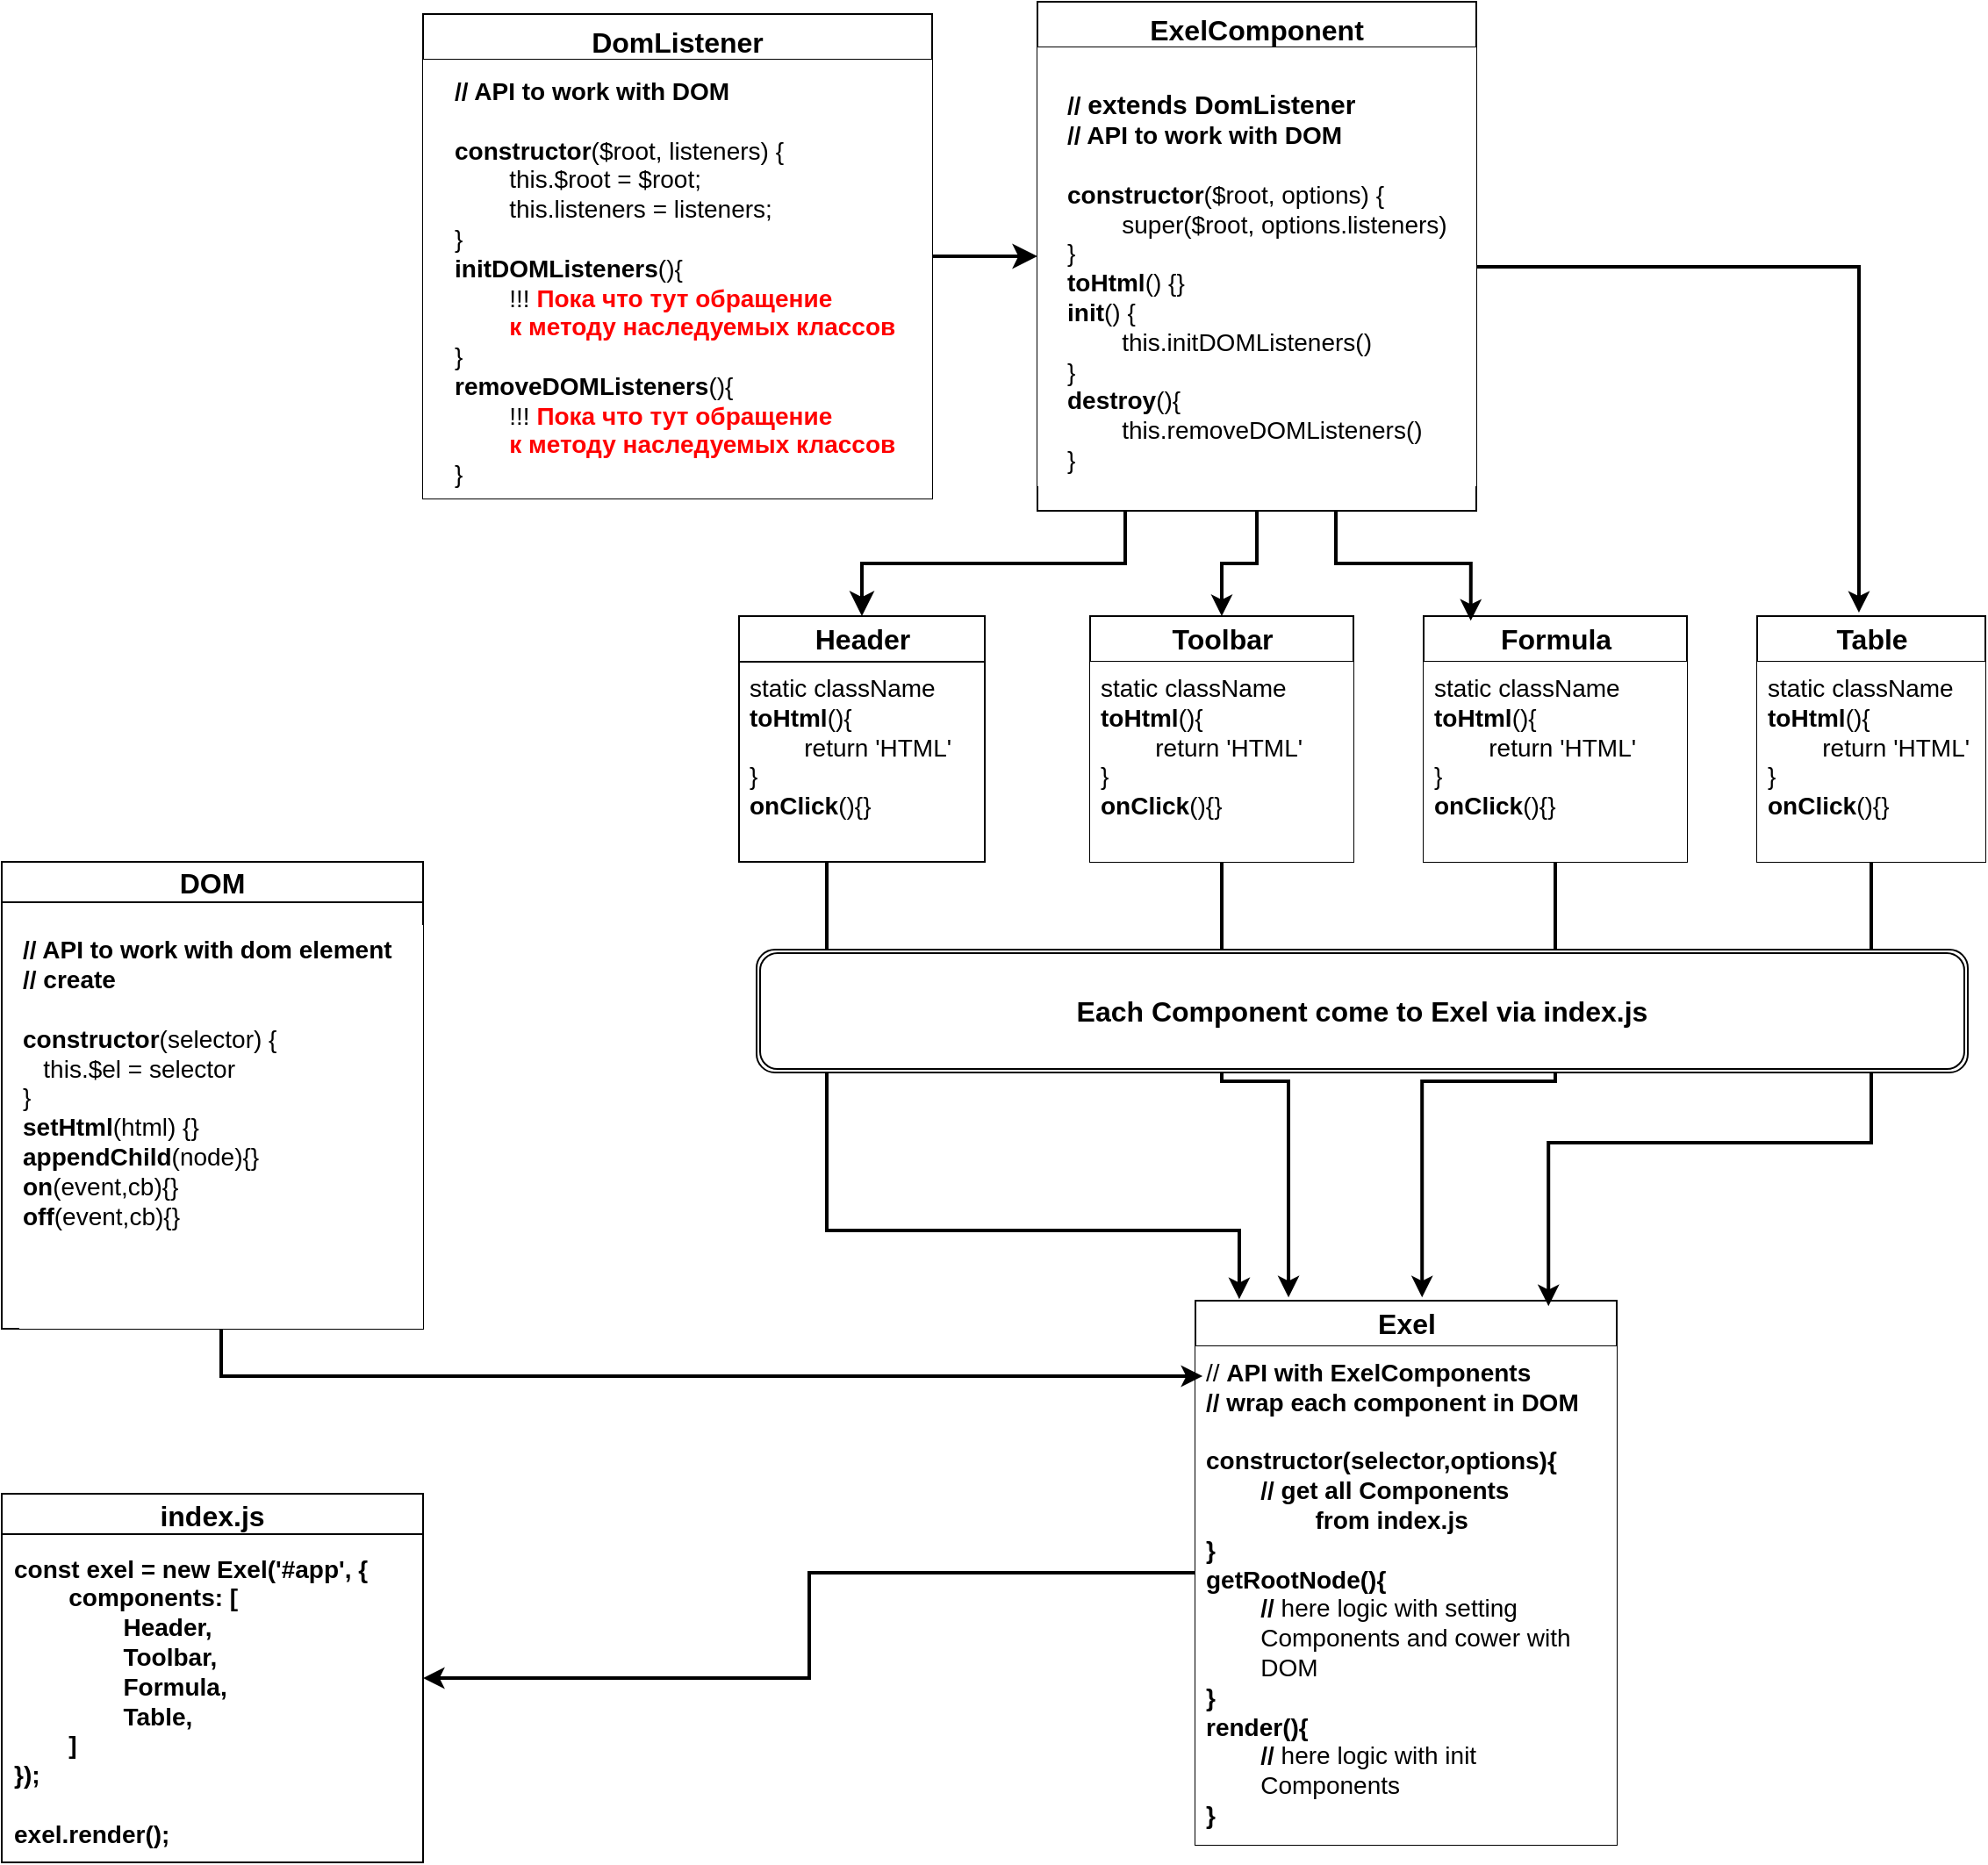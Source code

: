 <mxfile version="26.1.1">
  <diagram id="C5RBs43oDa-KdzZeNtuy" name="Page-1">
    <mxGraphModel dx="2049" dy="2223" grid="1" gridSize="10" guides="1" tooltips="1" connect="1" arrows="1" fold="1" page="1" pageScale="1" pageWidth="827" pageHeight="1169" math="0" shadow="0">
      <root>
        <mxCell id="WIyWlLk6GJQsqaUBKTNV-0" />
        <mxCell id="WIyWlLk6GJQsqaUBKTNV-1" parent="WIyWlLk6GJQsqaUBKTNV-0" />
        <mxCell id="zkfFHV4jXpPFQw0GAbJ--0" value="DomListener" style="swimlane;fontStyle=1;align=center;verticalAlign=top;childLayout=stackLayout;horizontal=1;startSize=26;horizontalStack=0;resizeParent=1;resizeLast=0;collapsible=1;marginBottom=0;rounded=0;shadow=0;strokeWidth=1;fontSize=16;spacingTop=0;" parent="WIyWlLk6GJQsqaUBKTNV-1" vertex="1">
          <mxGeometry x="250" y="-233" width="290" height="276" as="geometry">
            <mxRectangle x="230" y="140" width="160" height="26" as="alternateBounds" />
          </mxGeometry>
        </mxCell>
        <mxCell id="dxaMs_Pjyfe4Iu19pI3l-0" value="&lt;div style=&quot;font-size: 14px;&quot;&gt;&lt;b&gt;// API to work with DOM&lt;/b&gt;&lt;/div&gt;&lt;div style=&quot;font-size: 14px;&quot;&gt;&lt;b&gt;&lt;br&gt;&lt;/b&gt;&lt;/div&gt;&lt;b style=&quot;font-size: 14px;&quot;&gt;constructor&lt;/b&gt;&lt;span style=&quot;font-size: 14px;&quot;&gt;($root, listeners) {&lt;/span&gt;&lt;div style=&quot;font-size: 14px;&quot;&gt;&lt;span style=&quot;white-space: pre;&quot;&gt;&#x9;&lt;/span&gt;this.$root =&amp;nbsp;&lt;span style=&quot;background-color: transparent; color: light-dark(rgb(0, 0, 0), rgb(255, 255, 255));&quot;&gt;$root;&lt;/span&gt;&lt;/div&gt;&lt;div style=&quot;font-size: 14px;&quot;&gt;&lt;span style=&quot;background-color: transparent; color: light-dark(rgb(0, 0, 0), rgb(255, 255, 255));&quot;&gt;&lt;span style=&quot;white-space: pre;&quot;&gt;&#x9;&lt;/span&gt;this.listeners =&amp;nbsp;&lt;/span&gt;&lt;span style=&quot;background-color: transparent; color: light-dark(rgb(0, 0, 0), rgb(255, 255, 255));&quot;&gt;listeners;&lt;/span&gt;&lt;span style=&quot;background-color: transparent; color: light-dark(rgb(0, 0, 0), rgb(255, 255, 255));&quot;&gt;&lt;br&gt;&lt;/span&gt;&lt;/div&gt;&lt;div style=&quot;font-size: 14px;&quot;&gt;&lt;span style=&quot;background-color: transparent; color: light-dark(rgb(0, 0, 0), rgb(255, 255, 255));&quot;&gt;}&lt;/span&gt;&lt;/div&gt;&lt;div style=&quot;font-size: 14px;&quot;&gt;&lt;span style=&quot;background-color: transparent; color: light-dark(rgb(0, 0, 0), rgb(255, 255, 255));&quot;&gt;&lt;b&gt;initDOMListeners&lt;/b&gt;(){&lt;/span&gt;&lt;/div&gt;&lt;div style=&quot;font-size: 14px;&quot;&gt;&lt;span style=&quot;background-color: transparent; color: light-dark(rgb(0, 0, 0), rgb(255, 255, 255));&quot;&gt;&lt;span style=&quot;white-space: pre;&quot;&gt;&#x9;&lt;/span&gt;!!! &lt;/span&gt;&lt;b&gt;&lt;font style=&quot;color: rgb(255, 0, 0);&quot;&gt;&lt;span style=&quot;background-color: transparent;&quot;&gt;&lt;font&gt;Пока что тут обращение&lt;/font&gt;&lt;/span&gt;&lt;span style=&quot;background-color: transparent;&quot;&gt;&lt;br&gt;&lt;/span&gt;&lt;/font&gt;&lt;/b&gt;&lt;/div&gt;&lt;div style=&quot;font-size: 14px;&quot;&gt;&lt;span style=&quot;background-color: transparent;&quot;&gt;&lt;font style=&quot;color: rgb(255, 0, 0);&quot;&gt;&lt;b style=&quot;&quot;&gt;&lt;span style=&quot;white-space: pre;&quot;&gt;&#x9;&lt;/span&gt;к методу наследуемых классов&lt;/b&gt;&lt;/font&gt;&lt;/span&gt;&lt;/div&gt;&lt;div style=&quot;font-size: 14px;&quot;&gt;&lt;span style=&quot;background-color: transparent; color: light-dark(rgb(0, 0, 0), rgb(255, 255, 255));&quot;&gt;}&lt;/span&gt;&lt;/div&gt;&lt;div style=&quot;font-size: 14px;&quot;&gt;&lt;span style=&quot;background-color: transparent; color: light-dark(rgb(0, 0, 0), rgb(255, 255, 255));&quot;&gt;&lt;b&gt;removeDOMListeners&lt;/b&gt;(){&lt;/span&gt;&lt;/div&gt;&lt;div style=&quot;font-size: 14px;&quot;&gt;&lt;div&gt;&lt;span style=&quot;background-color: transparent; color: light-dark(rgb(0, 0, 0), rgb(255, 255, 255));&quot;&gt;&lt;span style=&quot;white-space: pre;&quot;&gt;&#x9;&lt;/span&gt;!!!&amp;nbsp;&lt;/span&gt;&lt;b&gt;&lt;font style=&quot;color: rgb(255, 0, 0);&quot;&gt;&lt;span style=&quot;background-color: transparent;&quot;&gt;Пока что тут обращение&lt;/span&gt;&lt;span style=&quot;background-color: transparent;&quot;&gt;&lt;br&gt;&lt;/span&gt;&lt;/font&gt;&lt;/b&gt;&lt;/div&gt;&lt;div&gt;&lt;span style=&quot;background-color: transparent;&quot;&gt;&lt;font style=&quot;color: rgb(255, 0, 0);&quot;&gt;&lt;b&gt;&lt;span style=&quot;white-space-collapse: preserve;&quot;&gt;&#x9;&lt;/span&gt;к методу наследуемых классов&lt;/b&gt;&lt;/font&gt;&lt;/span&gt;&lt;/div&gt;&lt;/div&gt;&lt;div style=&quot;font-size: 14px;&quot;&gt;&lt;span style=&quot;background-color: transparent; color: light-dark(rgb(0, 0, 0), rgb(255, 255, 255));&quot;&gt;}&lt;/span&gt;&lt;/div&gt;" style="text;html=1;align=left;verticalAlign=middle;resizable=0;points=[];autosize=1;strokeColor=none;fillColor=default;spacingTop=4;spacingLeft=16;" vertex="1" parent="zkfFHV4jXpPFQw0GAbJ--0">
          <mxGeometry y="26" width="290" height="250" as="geometry" />
        </mxCell>
        <mxCell id="zkfFHV4jXpPFQw0GAbJ--17" value="ExelComponent" style="swimlane;fontStyle=1;align=center;verticalAlign=top;childLayout=stackLayout;horizontal=1;startSize=26;horizontalStack=0;resizeParent=1;resizeLast=0;collapsible=1;marginBottom=0;rounded=0;shadow=0;strokeWidth=1;fontSize=16;strokeColor=default;glass=0;labelBackgroundColor=none;labelBorderColor=none;gradientColor=none;" parent="WIyWlLk6GJQsqaUBKTNV-1" vertex="1">
          <mxGeometry x="600" y="-240" width="250" height="290" as="geometry">
            <mxRectangle x="550" y="140" width="160" height="26" as="alternateBounds" />
          </mxGeometry>
        </mxCell>
        <mxCell id="dxaMs_Pjyfe4Iu19pI3l-5" value="&lt;div style=&quot;font-size: 14px;&quot;&gt;&lt;b&gt;&lt;br&gt;&lt;/b&gt;&lt;/div&gt;&lt;div style=&quot;font-size: 14px;&quot;&gt;&lt;b&gt;//&amp;nbsp;&lt;/b&gt;&lt;span style=&quot;font-size: 15px; font-weight: 700; background-color: transparent; color: light-dark(rgb(0, 0, 0), rgb(255, 255, 255));&quot;&gt;extends DomListener&lt;/span&gt;&lt;/div&gt;&lt;div style=&quot;font-size: 14px;&quot;&gt;&lt;b&gt;// API to work with DOM&lt;/b&gt;&lt;/div&gt;&lt;div style=&quot;font-size: 14px;&quot;&gt;&lt;b&gt;&lt;br&gt;&lt;/b&gt;&lt;/div&gt;&lt;b style=&quot;font-size: 14px;&quot;&gt;constructor&lt;/b&gt;&lt;span style=&quot;font-size: 14px;&quot;&gt;($root, options) {&lt;/span&gt;&lt;div style=&quot;font-size: 14px;&quot;&gt;&lt;span style=&quot;white-space-collapse: preserve;&quot;&gt;&#x9;&lt;/span&gt;super($root, options.listeners)&lt;/div&gt;&lt;div style=&quot;font-size: 14px;&quot;&gt;&lt;span style=&quot;background-color: transparent; color: light-dark(rgb(0, 0, 0), rgb(255, 255, 255));&quot;&gt;}&lt;/span&gt;&lt;/div&gt;&lt;div style=&quot;font-size: 14px;&quot;&gt;&lt;span style=&quot;background-color: transparent; color: light-dark(rgb(0, 0, 0), rgb(255, 255, 255));&quot;&gt;&lt;b&gt;toHtml&lt;/b&gt;() {}&lt;/span&gt;&lt;/div&gt;&lt;div style=&quot;font-size: 14px;&quot;&gt;&lt;span style=&quot;background-color: transparent; color: light-dark(rgb(0, 0, 0), rgb(255, 255, 255));&quot;&gt;&lt;b&gt;init&lt;/b&gt;() {&lt;/span&gt;&lt;/div&gt;&lt;div style=&quot;font-size: 14px;&quot;&gt;&lt;span style=&quot;background-color: transparent; color: light-dark(rgb(0, 0, 0), rgb(255, 255, 255));&quot;&gt;&lt;span style=&quot;white-space: pre;&quot;&gt;&#x9;&lt;/span&gt;this.initDOMListeners()&lt;br&gt;&lt;/span&gt;&lt;/div&gt;&lt;div style=&quot;font-size: 14px;&quot;&gt;&lt;span style=&quot;background-color: transparent; color: light-dark(rgb(0, 0, 0), rgb(255, 255, 255));&quot;&gt;}&lt;/span&gt;&lt;/div&gt;&lt;div style=&quot;font-size: 14px;&quot;&gt;&lt;span style=&quot;background-color: transparent; color: light-dark(rgb(0, 0, 0), rgb(255, 255, 255));&quot;&gt;&lt;b&gt;destroy&lt;/b&gt;(){&lt;/span&gt;&lt;/div&gt;&lt;div style=&quot;font-size: 14px;&quot;&gt;&lt;span style=&quot;background-color: transparent; color: light-dark(rgb(0, 0, 0), rgb(255, 255, 255));&quot;&gt;&lt;span style=&quot;white-space: pre;&quot;&gt;&#x9;&lt;/span&gt;this.removeDOMListeners()&lt;br&gt;&lt;/span&gt;&lt;/div&gt;&lt;div style=&quot;font-size: 14px;&quot;&gt;&lt;span style=&quot;background-color: transparent; color: light-dark(rgb(0, 0, 0), rgb(255, 255, 255));&quot;&gt;}&lt;/span&gt;&lt;/div&gt;" style="text;html=1;align=left;verticalAlign=middle;resizable=0;points=[];autosize=1;strokeColor=none;fillColor=default;spacingLeft=15;" vertex="1" parent="zkfFHV4jXpPFQw0GAbJ--17">
          <mxGeometry y="26" width="250" height="250" as="geometry" />
        </mxCell>
        <mxCell id="P5tuONgcbiqox-lnXHKe-1" value="&lt;font style=&quot;font-size: 16px;&quot;&gt;DOM&lt;/font&gt;" style="swimlane;whiteSpace=wrap;html=1;gradientColor=none;" parent="WIyWlLk6GJQsqaUBKTNV-1" vertex="1">
          <mxGeometry x="10" y="250" width="240" height="266" as="geometry" />
        </mxCell>
        <mxCell id="P5tuONgcbiqox-lnXHKe-3" value="&lt;div&gt;&lt;b&gt;// API to work with dom element&lt;/b&gt;&lt;/div&gt;&lt;div&gt;&lt;b&gt;// create&amp;nbsp;&lt;/b&gt;&lt;/div&gt;&lt;div&gt;&lt;b&gt;&lt;br&gt;&lt;/b&gt;&lt;/div&gt;&lt;b&gt;constructor&lt;/b&gt;(selector) {&lt;div&gt;&amp;nbsp; &amp;nbsp;this.$el = selector&lt;/div&gt;&lt;div&gt;&lt;span style=&quot;background-color: transparent; color: light-dark(rgb(0, 0, 0), rgb(255, 255, 255));&quot;&gt;}&lt;/span&gt;&lt;/div&gt;&lt;div&gt;&lt;span style=&quot;background-color: transparent; color: light-dark(rgb(0, 0, 0), rgb(255, 255, 255));&quot;&gt;&lt;b&gt;setHtml&lt;/b&gt;(html) {&lt;/span&gt;&lt;span style=&quot;background-color: transparent; color: light-dark(rgb(0, 0, 0), rgb(255, 255, 255));&quot;&gt;}&lt;/span&gt;&lt;/div&gt;&lt;div&gt;&lt;span style=&quot;background-color: transparent; color: light-dark(rgb(0, 0, 0), rgb(255, 255, 255));&quot;&gt;&lt;b&gt;appendChild&lt;/b&gt;(node){}&lt;/span&gt;&lt;/div&gt;&lt;div&gt;&lt;span style=&quot;background-color: transparent; color: light-dark(rgb(0, 0, 0), rgb(255, 255, 255));&quot;&gt;&lt;b&gt;on&lt;/b&gt;(event,cb){}&lt;/span&gt;&lt;/div&gt;&lt;div&gt;&lt;span style=&quot;background-color: transparent; color: light-dark(rgb(0, 0, 0), rgb(255, 255, 255));&quot;&gt;&lt;b&gt;off&lt;/b&gt;(event,cb){}&lt;/span&gt;&lt;/div&gt;&lt;div&gt;&lt;span style=&quot;background-color: transparent; color: light-dark(rgb(0, 0, 0), rgb(255, 255, 255));&quot;&gt;&lt;br&gt;&lt;/span&gt;&lt;/div&gt;&lt;div&gt;&lt;br&gt;&lt;/div&gt;&lt;div&gt;&lt;br&gt;&lt;/div&gt;" style="text;html=1;align=left;verticalAlign=middle;resizable=0;points=[];autosize=1;strokeColor=none;fillColor=default;fontSize=14;" parent="P5tuONgcbiqox-lnXHKe-1" vertex="1">
          <mxGeometry x="10" y="36" width="230" height="230" as="geometry" />
        </mxCell>
        <mxCell id="dxaMs_Pjyfe4Iu19pI3l-1" value="" style="edgeStyle=elbowEdgeStyle;elbow=horizontal;endArrow=classic;html=1;curved=0;rounded=0;endSize=8;startSize=8;strokeWidth=2;" edge="1" parent="WIyWlLk6GJQsqaUBKTNV-1" source="zkfFHV4jXpPFQw0GAbJ--0" target="zkfFHV4jXpPFQw0GAbJ--17">
          <mxGeometry width="50" height="50" relative="1" as="geometry">
            <mxPoint x="390" y="410" as="sourcePoint" />
            <mxPoint x="530" y="230" as="targetPoint" />
          </mxGeometry>
        </mxCell>
        <mxCell id="dxaMs_Pjyfe4Iu19pI3l-18" style="edgeStyle=orthogonalEdgeStyle;rounded=0;orthogonalLoop=1;jettySize=auto;html=1;strokeWidth=2;" edge="1" parent="WIyWlLk6GJQsqaUBKTNV-1" source="dxaMs_Pjyfe4Iu19pI3l-7" target="dxaMs_Pjyfe4Iu19pI3l-13">
          <mxGeometry relative="1" as="geometry" />
        </mxCell>
        <mxCell id="dxaMs_Pjyfe4Iu19pI3l-7" value="&lt;b&gt;&lt;font style=&quot;font-size: 16px;&quot;&gt;Exel&lt;/font&gt;&lt;/b&gt;" style="swimlane;fontStyle=0;childLayout=stackLayout;horizontal=1;startSize=26;fillColor=none;horizontalStack=0;resizeParent=1;resizeParentMax=0;resizeLast=0;collapsible=1;marginBottom=0;html=1;" vertex="1" parent="WIyWlLk6GJQsqaUBKTNV-1">
          <mxGeometry x="690" y="500" width="240" height="310" as="geometry" />
        </mxCell>
        <mxCell id="dxaMs_Pjyfe4Iu19pI3l-8" value="&lt;font style=&quot;font-size: 14px;&quot;&gt;// &lt;b&gt;API with ExelComponents&lt;/b&gt;&lt;/font&gt;&lt;div&gt;&lt;font style=&quot;font-size: 14px;&quot;&gt;&lt;b&gt;// wrap each component in DOM&lt;/b&gt;&lt;/font&gt;&lt;/div&gt;&lt;div&gt;&lt;font style=&quot;font-size: 14px;&quot;&gt;&lt;b&gt;&lt;br&gt;&lt;/b&gt;&lt;/font&gt;&lt;/div&gt;&lt;div&gt;&lt;font style=&quot;font-size: 14px;&quot;&gt;&lt;b&gt;constructor(selector,options){&lt;/b&gt;&lt;/font&gt;&lt;/div&gt;&lt;div&gt;&lt;font style=&quot;font-size: 14px;&quot;&gt;&lt;b&gt;&lt;span style=&quot;white-space: pre;&quot;&gt;&#x9;&lt;/span&gt;// get all Components &lt;span style=&quot;white-space: pre;&quot;&gt;&#x9;&lt;/span&gt;&lt;span style=&quot;white-space: pre;&quot;&gt;&#x9;&lt;/span&gt;from&amp;nbsp;index.js&lt;br&gt;&lt;/b&gt;&lt;/font&gt;&lt;/div&gt;&lt;div&gt;&lt;font style=&quot;font-size: 14px;&quot;&gt;&lt;b&gt;}&lt;/b&gt;&lt;/font&gt;&lt;/div&gt;&lt;div&gt;&lt;font style=&quot;font-size: 14px;&quot;&gt;&lt;b&gt;getRootNode(){&lt;/b&gt;&lt;/font&gt;&lt;/div&gt;&lt;div&gt;&lt;font style=&quot;font-size: 14px;&quot;&gt;&lt;b&gt;&lt;span style=&quot;white-space: pre;&quot;&gt;&#x9;&lt;/span&gt;// &lt;/b&gt;here logic with setting &lt;span style=&quot;white-space: pre;&quot;&gt;&#x9;&lt;/span&gt;Components and cower with &lt;span style=&quot;white-space: pre;&quot;&gt;&#x9;&lt;/span&gt;DOM&lt;br&gt;&lt;/font&gt;&lt;/div&gt;&lt;div&gt;&lt;font style=&quot;font-size: 14px;&quot;&gt;&lt;b&gt;}&lt;/b&gt;&lt;/font&gt;&lt;/div&gt;&lt;div&gt;&lt;font style=&quot;font-size: 14px;&quot;&gt;&lt;b&gt;render(){&lt;/b&gt;&lt;/font&gt;&lt;/div&gt;&lt;div&gt;&lt;font style=&quot;font-size: 14px;&quot;&gt;&lt;b&gt;&lt;span style=&quot;white-space: pre;&quot;&gt;&#x9;&lt;/span&gt;// &lt;/b&gt;here logic with init &lt;span style=&quot;white-space: pre;&quot;&gt;&#x9;&lt;/span&gt;Components&lt;br&gt;&lt;/font&gt;&lt;/div&gt;&lt;div&gt;&lt;font style=&quot;font-size: 14px;&quot;&gt;&lt;b&gt;}&lt;/b&gt;&lt;/font&gt;&lt;/div&gt;" style="text;strokeColor=none;fillColor=default;align=left;verticalAlign=top;spacingLeft=4;spacingRight=4;overflow=hidden;rotatable=0;points=[[0,0.5],[1,0.5]];portConstraint=eastwest;whiteSpace=wrap;html=1;" vertex="1" parent="dxaMs_Pjyfe4Iu19pI3l-7">
          <mxGeometry y="26" width="240" height="284" as="geometry" />
        </mxCell>
        <mxCell id="dxaMs_Pjyfe4Iu19pI3l-13" value="index.js" style="swimlane;fontStyle=1;fontSize=16;" vertex="1" parent="WIyWlLk6GJQsqaUBKTNV-1">
          <mxGeometry x="10" y="610" width="240" height="210" as="geometry" />
        </mxCell>
        <mxCell id="dxaMs_Pjyfe4Iu19pI3l-14" value="&lt;font style=&quot;font-size: 14px;&quot;&gt;&lt;b&gt;const exel = new Exel(&#39;#app&#39;, {&lt;/b&gt;&lt;/font&gt;&lt;div&gt;&lt;font style=&quot;font-size: 14px;&quot;&gt;&lt;b&gt;&lt;span style=&quot;white-space: pre;&quot;&gt;&lt;span style=&quot;white-space: pre;&quot;&gt;&#x9;&lt;/span&gt;components: [&lt;/span&gt;&lt;/b&gt;&lt;/font&gt;&lt;/div&gt;&lt;div&gt;&lt;font style=&quot;font-size: 14px;&quot;&gt;&lt;b&gt;&lt;span style=&quot;white-space: pre;&quot;&gt;&lt;span style=&quot;white-space: pre;&quot;&gt;&#x9;&lt;/span&gt;&lt;span style=&quot;white-space: pre;&quot;&gt;&#x9;&lt;/span&gt;Header,&lt;br&gt;&lt;/span&gt;&lt;/b&gt;&lt;/font&gt;&lt;/div&gt;&lt;div&gt;&lt;font style=&quot;font-size: 14px;&quot;&gt;&lt;b&gt;&lt;span style=&quot;white-space: pre;&quot;&gt;&lt;span style=&quot;white-space: pre;&quot;&gt;&#x9;&lt;/span&gt;&lt;span style=&quot;white-space: pre;&quot;&gt;&#x9;&lt;/span&gt;Toolbar,&lt;br&gt;&lt;/span&gt;&lt;/b&gt;&lt;/font&gt;&lt;/div&gt;&lt;div&gt;&lt;font style=&quot;font-size: 14px;&quot;&gt;&lt;b&gt;&lt;span style=&quot;white-space: pre;&quot;&gt;&lt;span style=&quot;white-space: pre;&quot;&gt;&#x9;&lt;/span&gt;&lt;span style=&quot;white-space: pre;&quot;&gt;&#x9;&lt;/span&gt;Formula,&lt;br&gt;&lt;/span&gt;&lt;/b&gt;&lt;/font&gt;&lt;/div&gt;&lt;div&gt;&lt;font style=&quot;font-size: 14px;&quot;&gt;&lt;b&gt;&lt;span style=&quot;white-space: pre;&quot;&gt;&lt;span style=&quot;white-space: pre;&quot;&gt;&#x9;&lt;/span&gt;&lt;span style=&quot;white-space: pre;&quot;&gt;&#x9;&lt;/span&gt;Table,&lt;br&gt;&lt;/span&gt;&lt;/b&gt;&lt;/font&gt;&lt;/div&gt;&lt;div&gt;&lt;font style=&quot;font-size: 14px;&quot;&gt;&lt;b&gt;&lt;span style=&quot;white-space: pre;&quot;&gt;&lt;span style=&quot;white-space: pre;&quot;&gt;&#x9;&lt;/span&gt;]&#x9;&lt;/span&gt;&lt;br&gt;&lt;/b&gt;&lt;/font&gt;&lt;/div&gt;&lt;div&gt;&lt;/div&gt;&lt;div&gt;&lt;/div&gt;&lt;div&gt;&lt;font style=&quot;font-size: 14px;&quot;&gt;&lt;b&gt;}&lt;/b&gt;&lt;/font&gt;&lt;b style=&quot;font-size: 14px; background-color: transparent; color: light-dark(rgb(0, 0, 0), rgb(255, 255, 255));&quot;&gt;);&lt;/b&gt;&lt;/div&gt;&lt;div&gt;&lt;b style=&quot;font-size: 14px; background-color: transparent; color: light-dark(rgb(0, 0, 0), rgb(255, 255, 255));&quot;&gt;&lt;br&gt;&lt;/b&gt;&lt;/div&gt;&lt;div&gt;&lt;span style=&quot;font-size: 14px;&quot;&gt;&lt;b&gt;exel.render();&lt;/b&gt;&lt;/span&gt;&lt;/div&gt;" style="text;html=1;align=left;verticalAlign=middle;resizable=0;points=[];autosize=1;strokeColor=none;fillColor=default;" vertex="1" parent="dxaMs_Pjyfe4Iu19pI3l-13">
          <mxGeometry x="5" y="28" width="230" height="180" as="geometry" />
        </mxCell>
        <mxCell id="dxaMs_Pjyfe4Iu19pI3l-20" value="&lt;font style=&quot;font-size: 16px;&quot;&gt;&lt;b&gt;Header&lt;/b&gt;&lt;/font&gt;" style="swimlane;fontStyle=0;childLayout=stackLayout;horizontal=1;startSize=26;fillColor=none;horizontalStack=0;resizeParent=1;resizeParentMax=0;resizeLast=0;collapsible=1;marginBottom=0;html=1;" vertex="1" parent="WIyWlLk6GJQsqaUBKTNV-1">
          <mxGeometry x="430" y="110" width="140" height="140" as="geometry" />
        </mxCell>
        <mxCell id="dxaMs_Pjyfe4Iu19pI3l-21" value="&lt;font&gt;static className&lt;/font&gt;&lt;div&gt;&lt;span style=&quot;background-color: transparent; color: light-dark(rgb(0, 0, 0), rgb(255, 255, 255));&quot;&gt;&lt;b&gt;toHtml&lt;/b&gt;(){&lt;/span&gt;&lt;/div&gt;&lt;div&gt;&lt;span style=&quot;background-color: transparent; color: light-dark(rgb(0, 0, 0), rgb(255, 255, 255));&quot;&gt;&lt;span style=&quot;white-space: pre;&quot;&gt;&#x9;&lt;/span&gt;return &#39;HTML&#39;&lt;br&gt;&lt;/span&gt;&lt;/div&gt;&lt;div&gt;&lt;span style=&quot;background-color: transparent; color: light-dark(rgb(0, 0, 0), rgb(255, 255, 255));&quot;&gt;}&amp;nbsp;&lt;/span&gt;&lt;/div&gt;&lt;div&gt;&lt;span style=&quot;background-color: transparent; color: light-dark(rgb(0, 0, 0), rgb(255, 255, 255));&quot;&gt;&lt;b&gt;onClick&lt;/b&gt;(){}&lt;/span&gt;&lt;/div&gt;&lt;div&gt;&lt;div&gt;&lt;font&gt;&lt;br&gt;&lt;/font&gt;&lt;/div&gt;&lt;/div&gt;" style="text;strokeColor=none;fillColor=none;align=left;verticalAlign=top;spacingLeft=4;spacingRight=4;overflow=hidden;rotatable=0;points=[[0,0.5],[1,0.5]];portConstraint=eastwest;whiteSpace=wrap;html=1;fontSize=14;" vertex="1" parent="dxaMs_Pjyfe4Iu19pI3l-20">
          <mxGeometry y="26" width="140" height="114" as="geometry" />
        </mxCell>
        <mxCell id="dxaMs_Pjyfe4Iu19pI3l-24" value="&lt;span style=&quot;font-size: 16px;&quot;&gt;&lt;b&gt;Toolbar&lt;/b&gt;&lt;/span&gt;" style="swimlane;fontStyle=0;childLayout=stackLayout;horizontal=1;startSize=26;fillColor=none;horizontalStack=0;resizeParent=1;resizeParentMax=0;resizeLast=0;collapsible=1;marginBottom=0;html=1;" vertex="1" parent="WIyWlLk6GJQsqaUBKTNV-1">
          <mxGeometry x="630" y="110" width="150" height="140" as="geometry" />
        </mxCell>
        <mxCell id="dxaMs_Pjyfe4Iu19pI3l-27" value="&lt;div&gt;&lt;font style=&quot;font-size: 14px;&quot;&gt;static className&lt;/font&gt;&lt;div style=&quot;font-size: 14px;&quot;&gt;&lt;span style=&quot;background-color: transparent; color: light-dark(rgb(0, 0, 0), rgb(255, 255, 255));&quot;&gt;&lt;b&gt;toHtml&lt;/b&gt;(){&lt;/span&gt;&lt;/div&gt;&lt;div style=&quot;font-size: 14px;&quot;&gt;&lt;span style=&quot;background-color: transparent; color: light-dark(rgb(0, 0, 0), rgb(255, 255, 255));&quot;&gt;&lt;span style=&quot;white-space: pre;&quot;&gt;&#x9;&lt;/span&gt;return &#39;HTML&#39;&lt;br&gt;&lt;/span&gt;&lt;/div&gt;&lt;div style=&quot;font-size: 14px;&quot;&gt;&lt;span style=&quot;background-color: transparent; color: light-dark(rgb(0, 0, 0), rgb(255, 255, 255));&quot;&gt;}&amp;nbsp;&lt;/span&gt;&lt;/div&gt;&lt;div style=&quot;font-size: 14px;&quot;&gt;&lt;span style=&quot;background-color: transparent; color: light-dark(rgb(0, 0, 0), rgb(255, 255, 255));&quot;&gt;&lt;b&gt;onClick&lt;/b&gt;(){}&lt;/span&gt;&lt;/div&gt;&lt;div&gt;&lt;span style=&quot;background-color: transparent; color: light-dark(rgb(0, 0, 0), rgb(255, 255, 255));&quot;&gt;&lt;br&gt;&lt;/span&gt;&lt;/div&gt;&lt;div style=&quot;font-size: 14px;&quot;&gt;&lt;/div&gt;&lt;/div&gt;&lt;div style=&quot;font-size: 14px;&quot;&gt;&lt;/div&gt;" style="text;strokeColor=none;fillColor=default;align=left;verticalAlign=top;spacingLeft=4;spacingRight=4;overflow=hidden;rotatable=0;points=[[0,0.5],[1,0.5]];portConstraint=eastwest;whiteSpace=wrap;html=1;" vertex="1" parent="dxaMs_Pjyfe4Iu19pI3l-24">
          <mxGeometry y="26" width="150" height="114" as="geometry" />
        </mxCell>
        <mxCell id="dxaMs_Pjyfe4Iu19pI3l-28" value="&lt;span style=&quot;font-size: 16px;&quot;&gt;&lt;b&gt;Formula&lt;/b&gt;&lt;/span&gt;" style="swimlane;fontStyle=0;childLayout=stackLayout;horizontal=1;startSize=26;fillColor=none;horizontalStack=0;resizeParent=1;resizeParentMax=0;resizeLast=0;collapsible=1;marginBottom=0;html=1;" vertex="1" parent="WIyWlLk6GJQsqaUBKTNV-1">
          <mxGeometry x="820" y="110" width="150" height="140" as="geometry" />
        </mxCell>
        <mxCell id="dxaMs_Pjyfe4Iu19pI3l-29" value="&lt;div&gt;&lt;font style=&quot;font-size: 14px;&quot;&gt;static className&lt;/font&gt;&lt;div style=&quot;font-size: 14px;&quot;&gt;&lt;span style=&quot;background-color: transparent; color: light-dark(rgb(0, 0, 0), rgb(255, 255, 255));&quot;&gt;&lt;b&gt;toHtml&lt;/b&gt;(){&lt;/span&gt;&lt;/div&gt;&lt;div style=&quot;font-size: 14px;&quot;&gt;&lt;span style=&quot;background-color: transparent; color: light-dark(rgb(0, 0, 0), rgb(255, 255, 255));&quot;&gt;&lt;span style=&quot;white-space: pre;&quot;&gt;&#x9;&lt;/span&gt;return &#39;HTML&#39;&lt;br&gt;&lt;/span&gt;&lt;/div&gt;&lt;div style=&quot;font-size: 14px;&quot;&gt;&lt;span style=&quot;background-color: transparent; color: light-dark(rgb(0, 0, 0), rgb(255, 255, 255));&quot;&gt;}&amp;nbsp;&lt;/span&gt;&lt;/div&gt;&lt;div style=&quot;font-size: 14px;&quot;&gt;&lt;span style=&quot;background-color: transparent; color: light-dark(rgb(0, 0, 0), rgb(255, 255, 255));&quot;&gt;&lt;b&gt;onClick&lt;/b&gt;(){}&lt;/span&gt;&lt;/div&gt;&lt;div&gt;&lt;span style=&quot;background-color: transparent; color: light-dark(rgb(0, 0, 0), rgb(255, 255, 255));&quot;&gt;&lt;br&gt;&lt;/span&gt;&lt;/div&gt;&lt;div style=&quot;font-size: 14px;&quot;&gt;&lt;/div&gt;&lt;/div&gt;&lt;div style=&quot;font-size: 14px;&quot;&gt;&lt;/div&gt;" style="text;strokeColor=none;fillColor=default;align=left;verticalAlign=top;spacingLeft=4;spacingRight=4;overflow=hidden;rotatable=0;points=[[0,0.5],[1,0.5]];portConstraint=eastwest;whiteSpace=wrap;html=1;" vertex="1" parent="dxaMs_Pjyfe4Iu19pI3l-28">
          <mxGeometry y="26" width="150" height="114" as="geometry" />
        </mxCell>
        <mxCell id="dxaMs_Pjyfe4Iu19pI3l-32" value="&lt;span style=&quot;font-size: 16px;&quot;&gt;&lt;b&gt;Table&lt;/b&gt;&lt;/span&gt;" style="swimlane;fontStyle=0;childLayout=stackLayout;horizontal=1;startSize=26;fillColor=none;horizontalStack=0;resizeParent=1;resizeParentMax=0;resizeLast=0;collapsible=1;marginBottom=0;html=1;" vertex="1" parent="WIyWlLk6GJQsqaUBKTNV-1">
          <mxGeometry x="1010" y="110" width="130" height="140" as="geometry" />
        </mxCell>
        <mxCell id="dxaMs_Pjyfe4Iu19pI3l-33" value="&lt;div&gt;&lt;font style=&quot;font-size: 14px;&quot;&gt;static className&lt;/font&gt;&lt;div style=&quot;font-size: 14px;&quot;&gt;&lt;span style=&quot;background-color: transparent; color: light-dark(rgb(0, 0, 0), rgb(255, 255, 255));&quot;&gt;&lt;b&gt;toHtml&lt;/b&gt;(){&lt;/span&gt;&lt;/div&gt;&lt;div style=&quot;font-size: 14px;&quot;&gt;&lt;span style=&quot;background-color: transparent; color: light-dark(rgb(0, 0, 0), rgb(255, 255, 255));&quot;&gt;&lt;span style=&quot;white-space: pre;&quot;&gt;&#x9;&lt;/span&gt;return &#39;HTML&#39;&lt;br&gt;&lt;/span&gt;&lt;/div&gt;&lt;div style=&quot;font-size: 14px;&quot;&gt;&lt;span style=&quot;background-color: transparent; color: light-dark(rgb(0, 0, 0), rgb(255, 255, 255));&quot;&gt;}&amp;nbsp;&lt;/span&gt;&lt;/div&gt;&lt;div style=&quot;font-size: 14px;&quot;&gt;&lt;span style=&quot;background-color: transparent; color: light-dark(rgb(0, 0, 0), rgb(255, 255, 255));&quot;&gt;&lt;b&gt;onClick&lt;/b&gt;(){}&lt;/span&gt;&lt;/div&gt;&lt;div&gt;&lt;span style=&quot;background-color: transparent; color: light-dark(rgb(0, 0, 0), rgb(255, 255, 255));&quot;&gt;&lt;br&gt;&lt;/span&gt;&lt;/div&gt;&lt;div style=&quot;font-size: 14px;&quot;&gt;&lt;/div&gt;&lt;/div&gt;&lt;div style=&quot;font-size: 14px;&quot;&gt;&lt;/div&gt;" style="text;strokeColor=none;fillColor=default;align=left;verticalAlign=top;spacingLeft=4;spacingRight=4;overflow=hidden;rotatable=0;points=[[0,0.5],[1,0.5]];portConstraint=eastwest;whiteSpace=wrap;html=1;" vertex="1" parent="dxaMs_Pjyfe4Iu19pI3l-32">
          <mxGeometry y="26" width="130" height="114" as="geometry" />
        </mxCell>
        <mxCell id="dxaMs_Pjyfe4Iu19pI3l-38" value="" style="edgeStyle=elbowEdgeStyle;elbow=vertical;endArrow=classic;html=1;curved=0;rounded=0;endSize=8;startSize=8;entryX=0.5;entryY=0;entryDx=0;entryDy=0;strokeWidth=2;" edge="1" parent="WIyWlLk6GJQsqaUBKTNV-1" target="dxaMs_Pjyfe4Iu19pI3l-20">
          <mxGeometry width="50" height="50" relative="1" as="geometry">
            <mxPoint x="650" y="50" as="sourcePoint" />
            <mxPoint x="520" y="50" as="targetPoint" />
            <Array as="points">
              <mxPoint x="490" y="80" />
            </Array>
          </mxGeometry>
        </mxCell>
        <mxCell id="dxaMs_Pjyfe4Iu19pI3l-46" style="edgeStyle=orthogonalEdgeStyle;rounded=0;orthogonalLoop=1;jettySize=auto;html=1;entryX=0.179;entryY=0.019;entryDx=0;entryDy=0;entryPerimeter=0;strokeWidth=2;" edge="1" parent="WIyWlLk6GJQsqaUBKTNV-1" source="zkfFHV4jXpPFQw0GAbJ--17" target="dxaMs_Pjyfe4Iu19pI3l-28">
          <mxGeometry relative="1" as="geometry">
            <Array as="points">
              <mxPoint x="770" y="80" />
              <mxPoint x="847" y="80" />
            </Array>
          </mxGeometry>
        </mxCell>
        <mxCell id="dxaMs_Pjyfe4Iu19pI3l-58" style="edgeStyle=orthogonalEdgeStyle;rounded=0;orthogonalLoop=1;jettySize=auto;html=1;entryX=0.446;entryY=-0.014;entryDx=0;entryDy=0;entryPerimeter=0;strokeWidth=2;" edge="1" parent="WIyWlLk6GJQsqaUBKTNV-1" source="dxaMs_Pjyfe4Iu19pI3l-5" target="dxaMs_Pjyfe4Iu19pI3l-32">
          <mxGeometry relative="1" as="geometry" />
        </mxCell>
        <mxCell id="dxaMs_Pjyfe4Iu19pI3l-59" style="edgeStyle=orthogonalEdgeStyle;rounded=0;orthogonalLoop=1;jettySize=auto;html=1;strokeWidth=2;" edge="1" parent="WIyWlLk6GJQsqaUBKTNV-1" source="zkfFHV4jXpPFQw0GAbJ--17" target="dxaMs_Pjyfe4Iu19pI3l-24">
          <mxGeometry relative="1" as="geometry">
            <mxPoint x="680" y="50" as="sourcePoint" />
          </mxGeometry>
        </mxCell>
        <mxCell id="dxaMs_Pjyfe4Iu19pI3l-60" style="edgeStyle=orthogonalEdgeStyle;rounded=0;orthogonalLoop=1;jettySize=auto;html=1;entryX=0.017;entryY=0.06;entryDx=0;entryDy=0;entryPerimeter=0;strokeWidth=2;" edge="1" parent="WIyWlLk6GJQsqaUBKTNV-1" source="P5tuONgcbiqox-lnXHKe-3" target="dxaMs_Pjyfe4Iu19pI3l-8">
          <mxGeometry relative="1" as="geometry" />
        </mxCell>
        <mxCell id="dxaMs_Pjyfe4Iu19pI3l-62" style="edgeStyle=orthogonalEdgeStyle;rounded=0;orthogonalLoop=1;jettySize=auto;html=1;entryX=0.104;entryY=-0.003;entryDx=0;entryDy=0;entryPerimeter=0;strokeWidth=2;" edge="1" parent="WIyWlLk6GJQsqaUBKTNV-1" source="dxaMs_Pjyfe4Iu19pI3l-20" target="dxaMs_Pjyfe4Iu19pI3l-7">
          <mxGeometry relative="1" as="geometry">
            <Array as="points">
              <mxPoint x="480" y="460" />
              <mxPoint x="715" y="460" />
            </Array>
          </mxGeometry>
        </mxCell>
        <mxCell id="dxaMs_Pjyfe4Iu19pI3l-63" style="edgeStyle=orthogonalEdgeStyle;rounded=0;orthogonalLoop=1;jettySize=auto;html=1;entryX=0.221;entryY=-0.006;entryDx=0;entryDy=0;entryPerimeter=0;strokeWidth=2;" edge="1" parent="WIyWlLk6GJQsqaUBKTNV-1" source="dxaMs_Pjyfe4Iu19pI3l-24" target="dxaMs_Pjyfe4Iu19pI3l-7">
          <mxGeometry relative="1" as="geometry" />
        </mxCell>
        <mxCell id="dxaMs_Pjyfe4Iu19pI3l-64" style="edgeStyle=orthogonalEdgeStyle;rounded=0;orthogonalLoop=1;jettySize=auto;html=1;entryX=0.538;entryY=-0.006;entryDx=0;entryDy=0;entryPerimeter=0;strokeWidth=2;" edge="1" parent="WIyWlLk6GJQsqaUBKTNV-1" source="dxaMs_Pjyfe4Iu19pI3l-28" target="dxaMs_Pjyfe4Iu19pI3l-7">
          <mxGeometry relative="1" as="geometry" />
        </mxCell>
        <mxCell id="dxaMs_Pjyfe4Iu19pI3l-65" style="edgeStyle=orthogonalEdgeStyle;rounded=0;orthogonalLoop=1;jettySize=auto;html=1;entryX=0.838;entryY=0.01;entryDx=0;entryDy=0;entryPerimeter=0;strokeWidth=2;" edge="1" parent="WIyWlLk6GJQsqaUBKTNV-1" source="dxaMs_Pjyfe4Iu19pI3l-32" target="dxaMs_Pjyfe4Iu19pI3l-7">
          <mxGeometry relative="1" as="geometry">
            <Array as="points">
              <mxPoint x="1075" y="410" />
              <mxPoint x="891" y="410" />
            </Array>
          </mxGeometry>
        </mxCell>
        <mxCell id="dxaMs_Pjyfe4Iu19pI3l-66" value="&lt;font&gt;&lt;span&gt;&lt;span&gt;E&lt;/span&gt;&lt;font&gt;ach Component come to Exel via index.js&lt;/font&gt;&lt;/span&gt;&lt;/font&gt;" style="shape=ext;double=1;rounded=1;whiteSpace=wrap;html=1;fontSize=16;fontStyle=1" vertex="1" parent="WIyWlLk6GJQsqaUBKTNV-1">
          <mxGeometry x="440" y="300" width="690" height="70" as="geometry" />
        </mxCell>
      </root>
    </mxGraphModel>
  </diagram>
</mxfile>
